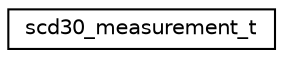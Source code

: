 digraph "Graphical Class Hierarchy"
{
 // LATEX_PDF_SIZE
  edge [fontname="Helvetica",fontsize="10",labelfontname="Helvetica",labelfontsize="10"];
  node [fontname="Helvetica",fontsize="10",shape=record];
  rankdir="LR";
  Node0 [label="scd30_measurement_t",height=0.2,width=0.4,color="black", fillcolor="white", style="filled",URL="$structscd30__measurement__t.html",tooltip="Measurement from SCD30 sensor."];
}
